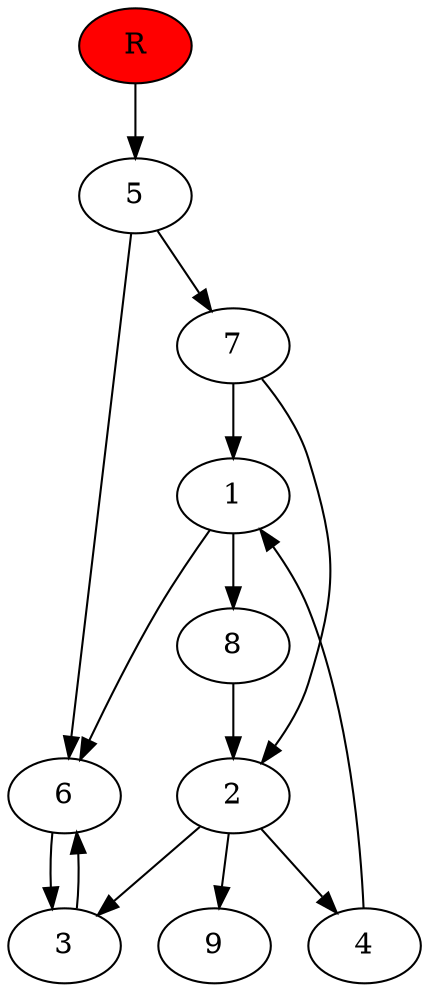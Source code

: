 digraph prb62015 {
	1
	2
	3
	4
	5
	6
	7
	8
	R [fillcolor="#ff0000" style=filled]
	1 -> 6
	1 -> 8
	2 -> 3
	2 -> 4
	2 -> 9
	3 -> 6
	4 -> 1
	5 -> 6
	5 -> 7
	6 -> 3
	7 -> 1
	7 -> 2
	8 -> 2
	R -> 5
}
